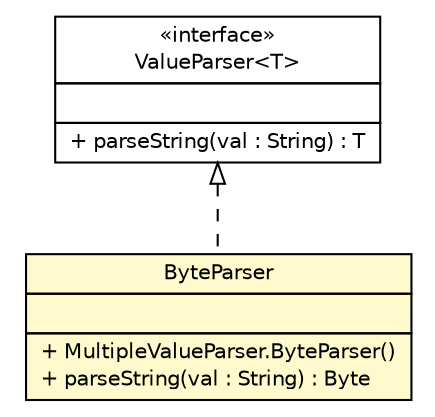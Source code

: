 #!/usr/local/bin/dot
#
# Class diagram 
# Generated by UMLGraph version R5_6 (http://www.umlgraph.org/)
#

digraph G {
	edge [fontname="Helvetica",fontsize=10,labelfontname="Helvetica",labelfontsize=10];
	node [fontname="Helvetica",fontsize=10,shape=plaintext];
	nodesep=0.25;
	ranksep=0.5;
	// com.vectorprint.configuration.parameters.MultipleValueParser.ByteParser
	c3334 [label=<<table title="com.vectorprint.configuration.parameters.MultipleValueParser.ByteParser" border="0" cellborder="1" cellspacing="0" cellpadding="2" port="p" bgcolor="lemonChiffon" href="./MultipleValueParser.ByteParser.html">
		<tr><td><table border="0" cellspacing="0" cellpadding="1">
<tr><td align="center" balign="center"> ByteParser </td></tr>
		</table></td></tr>
		<tr><td><table border="0" cellspacing="0" cellpadding="1">
<tr><td align="left" balign="left">  </td></tr>
		</table></td></tr>
		<tr><td><table border="0" cellspacing="0" cellpadding="1">
<tr><td align="left" balign="left"> + MultipleValueParser.ByteParser() </td></tr>
<tr><td align="left" balign="left"> + parseString(val : String) : Byte </td></tr>
		</table></td></tr>
		</table>>, URL="./MultipleValueParser.ByteParser.html", fontname="Helvetica", fontcolor="black", fontsize=10.0];
	// com.vectorprint.configuration.parameters.ValueParser<T>
	c3338 [label=<<table title="com.vectorprint.configuration.parameters.ValueParser" border="0" cellborder="1" cellspacing="0" cellpadding="2" port="p" href="./ValueParser.html">
		<tr><td><table border="0" cellspacing="0" cellpadding="1">
<tr><td align="center" balign="center"> &#171;interface&#187; </td></tr>
<tr><td align="center" balign="center"> ValueParser&lt;T&gt; </td></tr>
		</table></td></tr>
		<tr><td><table border="0" cellspacing="0" cellpadding="1">
<tr><td align="left" balign="left">  </td></tr>
		</table></td></tr>
		<tr><td><table border="0" cellspacing="0" cellpadding="1">
<tr><td align="left" balign="left"> + parseString(val : String) : T </td></tr>
		</table></td></tr>
		</table>>, URL="./ValueParser.html", fontname="Helvetica", fontcolor="black", fontsize=10.0];
	//com.vectorprint.configuration.parameters.MultipleValueParser.ByteParser implements com.vectorprint.configuration.parameters.ValueParser<T>
	c3338:p -> c3334:p [dir=back,arrowtail=empty,style=dashed];
}

